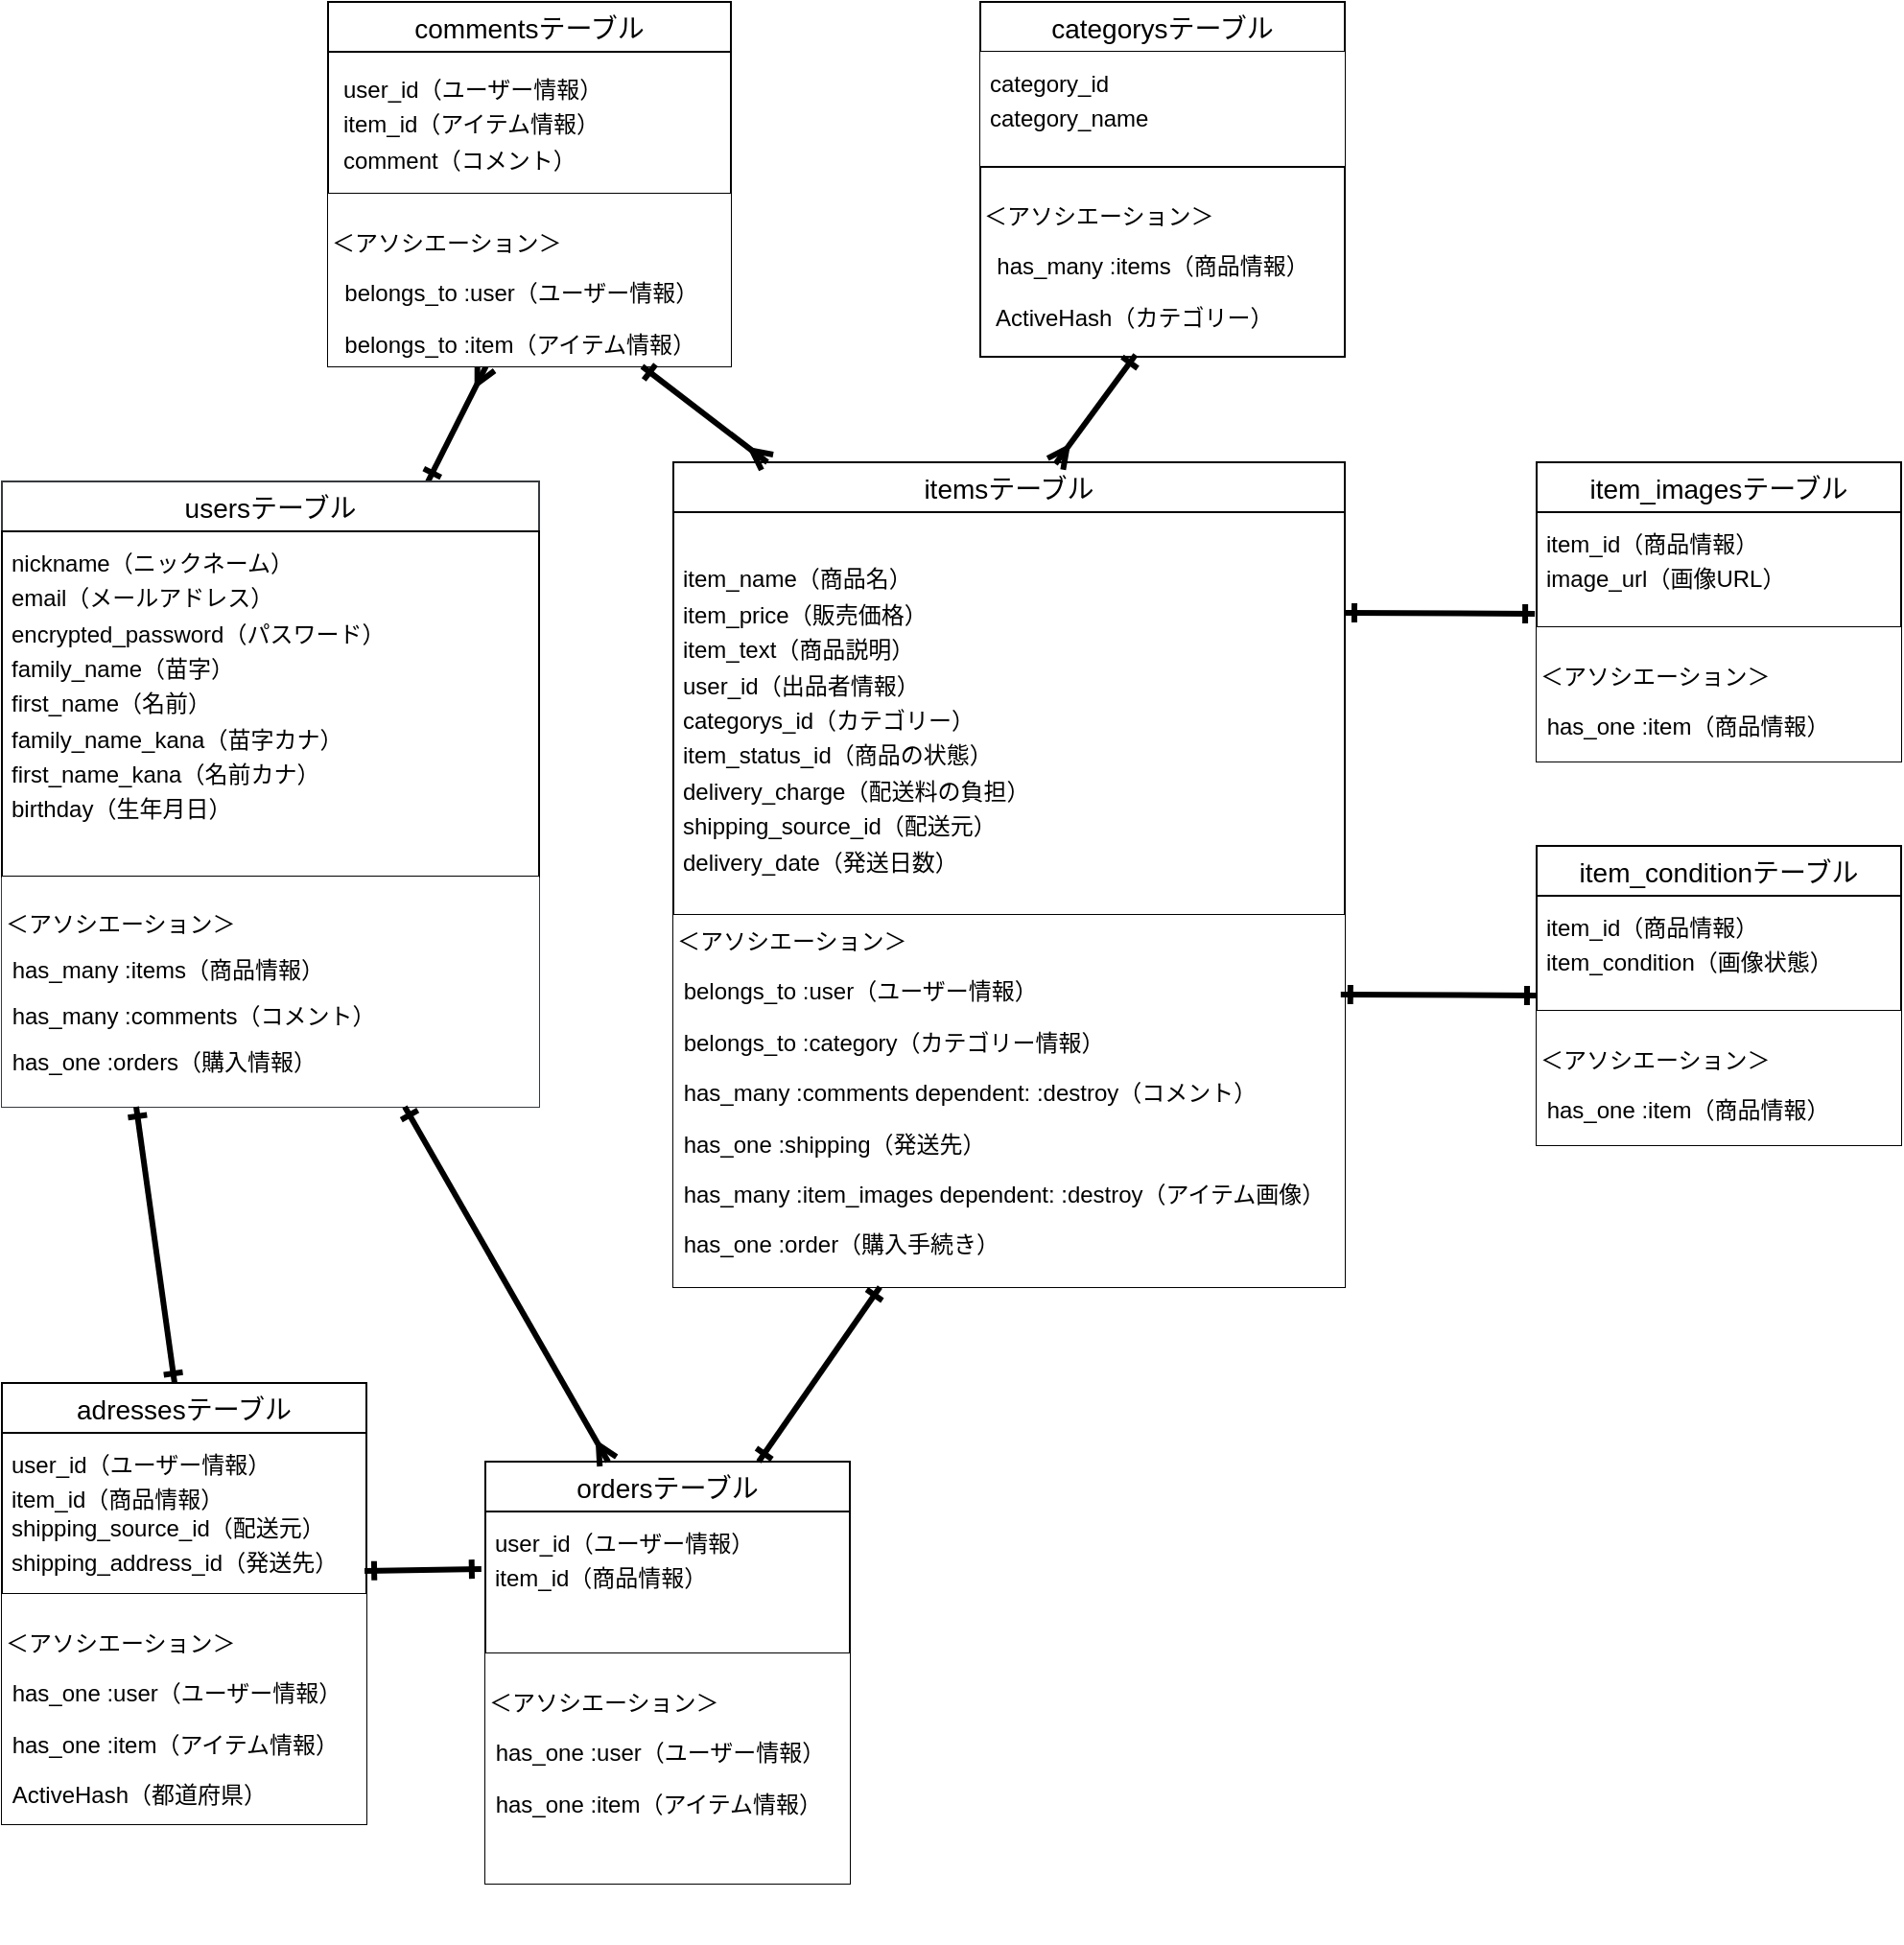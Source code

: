 <mxfile>
    <diagram id="itxwUqQJcCrAALwELdxe" name="ページ1">
        <mxGraphModel dx="1216" dy="710" grid="1" gridSize="10" guides="1" tooltips="1" connect="1" arrows="1" fold="1" page="1" pageScale="1" pageWidth="2000" pageHeight="1500" background="#ffffff" math="0" shadow="0">
            <root>
                <mxCell id="0"/>
                <mxCell id="1" parent="0"/>
                <mxCell id="47" style="edgeStyle=none;html=1;strokeWidth=3;endArrow=ERmany;endFill=0;startArrow=ERone;startFill=0;strokeColor=#000000;" parent="1" source="2" target="30" edge="1">
                    <mxGeometry relative="1" as="geometry"/>
                </mxCell>
                <mxCell id="2" value="usersテーブル" style="swimlane;fontStyle=0;childLayout=stackLayout;horizontal=1;startSize=26;horizontalStack=0;resizeParent=1;resizeParentMax=0;resizeLast=0;collapsible=1;marginBottom=0;align=center;fontSize=14;fillColor=#FFFFFF;strokeColor=#36393d;fontColor=#000000;" parent="1" vertex="1">
                    <mxGeometry x="130" y="290" width="280" height="326" as="geometry"/>
                </mxCell>
                <mxCell id="6" value="&lt;table class=&quot;simple-table&quot; id=&quot;9bd185af-1321-4c39-ab8a-a43b24b46830&quot;&gt;&lt;tbody&gt;&lt;tr id=&quot;a2c3a442-52ed-4d08-809d-d97ec05c8d3c&quot;&gt;&lt;td style=&quot;width:248.0px&quot; class=&quot;&quot; id=&quot;:SyN&quot;&gt;nickname（ニックネーム）&lt;/td&gt;&lt;/tr&gt;&lt;tr id=&quot;347a06f4-fe62-43ce-8f1f-9031ac4db5f0&quot;&gt;&lt;td style=&quot;width:248.0px&quot; class=&quot;&quot; id=&quot;:SyN&quot;&gt;email（メールアドレス）&lt;/td&gt;&lt;/tr&gt;&lt;tr id=&quot;c9671967-ed56-4b54-a96a-01b75f40e549&quot;&gt;&lt;td style=&quot;width:248.0px&quot; class=&quot;&quot; id=&quot;:SyN&quot;&gt;encrypted_password（パスワード）&lt;/td&gt;&lt;/tr&gt;&lt;tr id=&quot;ae64fb5e-827f-4219-a7c3-fcb88f4b489c&quot;&gt;&lt;td style=&quot;width:248.0px&quot; class=&quot;&quot; id=&quot;:SyN&quot;&gt;family_name（苗字）&lt;/td&gt;&lt;/tr&gt;&lt;tr id=&quot;817beb4f-c22e-435a-bb0d-8ec43aee03ff&quot;&gt;&lt;td style=&quot;width:248.0px&quot; class=&quot;&quot; id=&quot;:SyN&quot;&gt;first_name（名前）&lt;/td&gt;&lt;/tr&gt;&lt;tr id=&quot;5f4b0c21-7f36-498a-b97f-b03def7bd669&quot;&gt;&lt;td style=&quot;width:248.0px&quot; class=&quot;&quot; id=&quot;:SyN&quot;&gt;family_name_kana（苗字カナ）&lt;/td&gt;&lt;/tr&gt;&lt;tr id=&quot;3c18e8ee-b369-42ff-94bb-101354c91507&quot;&gt;&lt;td style=&quot;width:248.0px&quot; class=&quot;&quot; id=&quot;:SyN&quot;&gt;first_name_kana（名前カナ）&lt;/td&gt;&lt;/tr&gt;&lt;tr id=&quot;883e62f7-6aa8-416e-98df-8fdb998d4b7d&quot;&gt;&lt;td style=&quot;width:248.0px&quot; class=&quot;&quot; id=&quot;:SyN&quot;&gt;birthday（生年月日）&lt;br&gt;&lt;/td&gt;&lt;/tr&gt;&lt;tr id=&quot;df58a1e7-67f0-466e-8d68-42b73c981189&quot;&gt;&lt;td style=&quot;width:248.0px&quot; class=&quot;&quot; id=&quot;:SyN&quot;&gt;&lt;br&gt;&lt;/td&gt;&lt;/tr&gt;&lt;/tbody&gt;&lt;/table&gt;" style="text;html=1;align=left;verticalAlign=middle;resizable=0;points=[];autosize=1;strokeColor=#000000;fillColor=#FFFFFF;fontColor=#000000;" parent="2" vertex="1">
                    <mxGeometry y="26" width="280" height="180" as="geometry"/>
                </mxCell>
                <mxCell id="8" value="&lt;p style=&quot;line-height: 100%;&quot;&gt;＜アソシエーション＞&lt;/p&gt;&lt;p style=&quot;line-height: 100%;&quot;&gt;&lt;span style=&quot;background-color: initial;&quot;&gt;&amp;nbsp;has_many :items（商品情報）&lt;/span&gt;&lt;/p&gt;&lt;p style=&quot;line-height: 100%;&quot;&gt;&lt;span style=&quot;background-color: initial;&quot;&gt;&amp;nbsp;has_many :comments（コメント）&lt;/span&gt;&lt;/p&gt;&lt;p style=&quot;line-height: 100%;&quot;&gt;&lt;span style=&quot;background-color: initial;&quot;&gt;&amp;nbsp;has_one :orders（購入情報）&lt;/span&gt;&lt;/p&gt;&lt;ul&gt;&lt;br&gt;&lt;/ul&gt;" style="text;whiteSpace=wrap;html=1;align=left;fillColor=#FFFFFF;fontColor=#000000;" parent="2" vertex="1">
                    <mxGeometry y="206" width="280" height="120" as="geometry"/>
                </mxCell>
                <mxCell id="9" value="itemsテーブル" style="swimlane;fontStyle=0;childLayout=stackLayout;horizontal=1;startSize=26;horizontalStack=0;resizeParent=1;resizeParentMax=0;resizeLast=0;collapsible=1;marginBottom=0;align=center;fontSize=14;labelBackgroundColor=none;fillColor=#FFFFFF;strokeColor=#000000;fontColor=#000000;" parent="1" vertex="1">
                    <mxGeometry x="480" y="280" width="350" height="430" as="geometry"/>
                </mxCell>
                <mxCell id="13" value="&lt;table class=&quot;simple-table&quot; id=&quot;9a7cc304-3847-4f00-a9ed-811c806cf954&quot;&gt;&lt;tbody&gt;&lt;tr id=&quot;3b96ffc5-64da-47e9-abd5-0d5507f8c19a&quot;&gt;&lt;td class=&quot;&quot; id=&quot;vu{n&quot;&gt;&lt;br&gt;&lt;/td&gt;&lt;/tr&gt;&lt;tr id=&quot;43dcb5e8-5552-48d1-b47e-220558d236a5&quot;&gt;&lt;td class=&quot;&quot; id=&quot;vu{n&quot;&gt;item_name（商品名）&lt;br&gt;&lt;/td&gt;&lt;/tr&gt;&lt;tr id=&quot;debb0203-9aca-460e-8576-4602e0dbab65&quot;&gt;&lt;td class=&quot;&quot; id=&quot;vu{n&quot;&gt;item_price（販売価格）&lt;/td&gt;&lt;/tr&gt;&lt;tr id=&quot;758f6579-4fbc-4e43-8bb4-dc5b455c6961&quot;&gt;&lt;td class=&quot;&quot; id=&quot;vu{n&quot;&gt;item_text（商品説明）&lt;/td&gt;&lt;/tr&gt;&lt;tr id=&quot;11010e3c-c81a-4ddd-b29f-d964ffeb25b9&quot;&gt;&lt;td class=&quot;&quot; id=&quot;vu{n&quot;&gt;user_id（出品者情報）&lt;/td&gt;&lt;/tr&gt;&lt;tr id=&quot;b06888b5-f8ec-49d3-b815-4976b4145e6b&quot;&gt;&lt;td class=&quot;&quot; id=&quot;vu{n&quot;&gt;categorys_id（カテゴリー）&lt;/td&gt;&lt;/tr&gt;&lt;tr id=&quot;891c4286-ed3c-4d7b-8454-55babdb7688a&quot;&gt;&lt;td class=&quot;&quot; id=&quot;vu{n&quot;&gt;item_status_id（商品の状態）&lt;/td&gt;&lt;/tr&gt;&lt;tr id=&quot;8d8f02b4-ef6b-4844-b88c-77c38623eb8f&quot;&gt;&lt;td class=&quot;&quot; id=&quot;vu{n&quot;&gt;delivery_charge（配送料の負担）&lt;/td&gt;&lt;/tr&gt;&lt;tr id=&quot;d8748a6d-9999-439e-844c-7c4507fe39d4&quot;&gt;&lt;td class=&quot;&quot; id=&quot;vu{n&quot;&gt;shipping_source_id（配送元）&lt;/td&gt;&lt;/tr&gt;&lt;tr id=&quot;c3923b78-37af-4104-9fef-0c94515a2d20&quot;&gt;&lt;td class=&quot;&quot; id=&quot;vu{n&quot;&gt;delivery_date（発送日数）&lt;/td&gt;&lt;/tr&gt;&lt;/tbody&gt;&lt;/table&gt;" style="text;whiteSpace=wrap;html=1;fillColor=#FFFFFF;fontColor=#000000;strokeColor=#000000;" parent="9" vertex="1">
                    <mxGeometry y="26" width="350" height="210" as="geometry"/>
                </mxCell>
                <mxCell id="15" value="&lt;span style=&quot;background-color: initial;&quot;&gt;＜アソシエーション＞&lt;/span&gt;&lt;br&gt;&lt;p&gt;&lt;span style=&quot;background-color: initial;&quot;&gt;&amp;nbsp;belongs_to :user（ユーザー情報）&lt;/span&gt;&lt;/p&gt;&lt;p&gt;&lt;span style=&quot;background-color: initial;&quot;&gt;&amp;nbsp;belongs_to :category（カテゴリー情報）&lt;/span&gt;&lt;/p&gt;&lt;p&gt;&lt;span style=&quot;background-color: initial;&quot;&gt;&amp;nbsp;has_many :comments dependent: :destroy（コメント）&lt;/span&gt;&lt;/p&gt;&lt;p&gt;&lt;span style=&quot;background-color: initial;&quot;&gt;&amp;nbsp;has_one :shipping（発送先）&lt;/span&gt;&lt;/p&gt;&lt;p&gt;&lt;span style=&quot;background-color: initial;&quot;&gt;&amp;nbsp;has_many :item_images dependent: :destroy（アイテム画像）&lt;/span&gt;&lt;/p&gt;&lt;p&gt;&lt;span style=&quot;background-color: initial;&quot;&gt;&amp;nbsp;has_one :order（購入手続き）&lt;/span&gt;&lt;/p&gt;&lt;ul&gt;&lt;br&gt;&lt;/ul&gt;" style="text;whiteSpace=wrap;html=1;fillColor=#FFFFFF;fontColor=#000000;" parent="9" vertex="1">
                    <mxGeometry y="236" width="350" height="194" as="geometry"/>
                </mxCell>
                <mxCell id="16" value="item_imagesテーブル" style="swimlane;fontStyle=0;childLayout=stackLayout;horizontal=1;startSize=26;horizontalStack=0;resizeParent=1;resizeParentMax=0;resizeLast=0;collapsible=1;marginBottom=0;align=center;fontSize=14;labelBackgroundColor=none;fillColor=#FFFFFF;fontColor=#000000;strokeColor=#000000;" parent="1" vertex="1">
                    <mxGeometry x="930" y="280" width="190" height="156" as="geometry"/>
                </mxCell>
                <mxCell id="20" value="&lt;table class=&quot;simple-table&quot; id=&quot;5e59091f-57d6-42ae-86b2-1390c8dee32c&quot;&gt;&lt;tbody&gt;&lt;tr id=&quot;fffdf03d-2f06-475c-b9ae-1f4a96bb1db5&quot;&gt;&lt;td class=&quot;&quot; id=&quot;;ysn&quot;&gt;item_id（商品情報）&lt;/td&gt;&lt;/tr&gt;&lt;tr id=&quot;b6cffcd1-038b-4413-9b86-bbf222d3fbe0&quot;&gt;&lt;td class=&quot;&quot; id=&quot;;ysn&quot;&gt;image_url（画像URL）&lt;/td&gt;&lt;/tr&gt;&lt;/tbody&gt;&lt;/table&gt;" style="text;whiteSpace=wrap;html=1;fillColor=#FFFFFF;fontColor=#000000;strokeColor=#000000;" parent="16" vertex="1">
                    <mxGeometry y="26" width="190" height="60" as="geometry"/>
                </mxCell>
                <mxCell id="21" value="&lt;p&gt;＜アソシエーション＞&lt;/p&gt;&lt;p&gt;&lt;span style=&quot;background-color: initial;&quot;&gt;&amp;nbsp;has_one  :item（商品情報）&lt;/span&gt;&lt;/p&gt;&lt;ul&gt;&lt;br&gt;&lt;/ul&gt;" style="text;whiteSpace=wrap;html=1;fillColor=#FFFFFF;fontColor=#000000;strokeColor=none;" parent="16" vertex="1">
                    <mxGeometry y="86" width="190" height="70" as="geometry"/>
                </mxCell>
                <mxCell id="22" value="categorysテーブル" style="swimlane;fontStyle=0;childLayout=stackLayout;horizontal=1;startSize=26;horizontalStack=0;resizeParent=1;resizeParentMax=0;resizeLast=0;collapsible=1;marginBottom=0;align=center;fontSize=14;labelBackgroundColor=none;fillColor=#FFFFFF;fontColor=#000000;strokeColor=#000000;" parent="1" vertex="1">
                    <mxGeometry x="640" y="40" width="190" height="185" as="geometry"/>
                </mxCell>
                <mxCell id="23" value="&lt;table class=&quot;simple-table&quot; id=&quot;c509d5a9-f7ad-4049-bf6b-777b817cd967&quot;&gt;&lt;tbody&gt;&lt;tr id=&quot;bf407236-3a15-47e2-b883-bbe2dec5cac5&quot;&gt;&lt;td class=&quot;&quot; id=&quot;Rrp]&quot;&gt;category_id&lt;/td&gt;&lt;/tr&gt;&lt;tr id=&quot;3a5b6279-9048-43bb-9b7b-5dfa0f479db9&quot;&gt;&lt;td class=&quot;&quot; id=&quot;Rrp]&quot;&gt;category_name&lt;/td&gt;&lt;/tr&gt;&lt;/tbody&gt;&lt;/table&gt;" style="text;whiteSpace=wrap;html=1;fillColor=#FFFFFF;fontColor=#000000;" parent="22" vertex="1">
                    <mxGeometry y="26" width="190" height="60" as="geometry"/>
                </mxCell>
                <mxCell id="24" value="&lt;p&gt;＜アソシエーション＞&lt;/p&gt;&lt;p&gt;&lt;span style=&quot;background-color: initial;&quot;&gt;&amp;nbsp;&amp;nbsp;&lt;/span&gt;&lt;span style=&quot;background-color: initial;&quot;&gt;has_many :items（商品情報）&amp;nbsp;&lt;/span&gt;&lt;/p&gt;&lt;p&gt;&lt;span style=&quot;background-color: initial;&quot;&gt;&amp;nbsp; ActiveHash（カテゴリー）&lt;/span&gt;&lt;/p&gt;&lt;ul&gt;&lt;br&gt;&lt;/ul&gt;" style="text;whiteSpace=wrap;html=1;fillColor=#FFFFFF;fontColor=#000000;strokeColor=#000000;" parent="22" vertex="1">
                    <mxGeometry y="86" width="190" height="99" as="geometry"/>
                </mxCell>
                <mxCell id="25" value="item_conditionテーブル" style="swimlane;fontStyle=0;childLayout=stackLayout;horizontal=1;startSize=26;horizontalStack=0;resizeParent=1;resizeParentMax=0;resizeLast=0;collapsible=1;marginBottom=0;align=center;fontSize=14;labelBackgroundColor=none;fillColor=#FFFFFF;fontColor=#000000;strokeColor=#000000;" parent="1" vertex="1">
                    <mxGeometry x="930" y="480" width="190" height="156" as="geometry"/>
                </mxCell>
                <mxCell id="26" value="&lt;table class=&quot;simple-table&quot; id=&quot;5e59091f-57d6-42ae-86b2-1390c8dee32c&quot;&gt;&lt;tbody&gt;&lt;tr id=&quot;fffdf03d-2f06-475c-b9ae-1f4a96bb1db5&quot;&gt;&lt;td class=&quot;&quot; id=&quot;;ysn&quot;&gt;item_id（商品情報）&lt;/td&gt;&lt;/tr&gt;&lt;tr id=&quot;b6cffcd1-038b-4413-9b86-bbf222d3fbe0&quot;&gt;&lt;td class=&quot;&quot; id=&quot;;ysn&quot;&gt;item_condition（画像状態）&lt;/td&gt;&lt;/tr&gt;&lt;/tbody&gt;&lt;/table&gt;" style="text;whiteSpace=wrap;html=1;fillColor=#FFFFFF;fontColor=#000000;strokeColor=#000000;" parent="25" vertex="1">
                    <mxGeometry y="26" width="190" height="60" as="geometry"/>
                </mxCell>
                <mxCell id="27" value="&lt;p&gt;＜アソシエーション＞&lt;/p&gt;&lt;p&gt;&lt;span style=&quot;background-color: initial;&quot;&gt;&amp;nbsp;has_one  :item（商品情報）&lt;/span&gt;&lt;/p&gt;&lt;ul&gt;&lt;br&gt;&lt;/ul&gt;" style="text;whiteSpace=wrap;html=1;fillColor=#FFFFFF;fontColor=#000000;" parent="25" vertex="1">
                    <mxGeometry y="86" width="190" height="70" as="geometry"/>
                </mxCell>
                <mxCell id="28" value="commentsテーブル" style="swimlane;fontStyle=0;childLayout=stackLayout;horizontal=1;startSize=26;horizontalStack=0;resizeParent=1;resizeParentMax=0;resizeLast=0;collapsible=1;marginBottom=0;align=center;fontSize=14;labelBackgroundColor=none;fillColor=#FFFFFF;fontColor=#000000;strokeColor=#000000;" parent="1" vertex="1">
                    <mxGeometry x="300" y="40" width="210" height="190" as="geometry"/>
                </mxCell>
                <mxCell id="29" value="&lt;table class=&quot;simple-table&quot; id=&quot;c509d5a9-f7ad-4049-bf6b-777b817cd967&quot;&gt;&lt;tbody&gt;&lt;tr id=&quot;bf407236-3a15-47e2-b883-bbe2dec5cac5&quot;&gt;&lt;td class=&quot;&quot; id=&quot;Rrp]&quot;&gt;&lt;table class=&quot;simple-table&quot; id=&quot;ad13900e-d3d5-4ed6-9904-28c253aa5c77&quot;&gt;&lt;tbody&gt;&lt;tr id=&quot;0867d54f-12ea-450c-b671-ce803147a73a&quot;&gt;&lt;td class=&quot;&quot; id=&quot;yyKo&quot;&gt;user_id（ユーザー情報）&lt;/td&gt;&lt;/tr&gt;&lt;tr id=&quot;1a4134fa-0805-4bf7-b97c-988c83944608&quot;&gt;&lt;td class=&quot;&quot; id=&quot;yyKo&quot;&gt;item_id（アイテム情報）&lt;/td&gt;&lt;/tr&gt;&lt;tr id=&quot;e5e97692-99c2-4f89-9fce-9b92ee96914a&quot;&gt;&lt;td class=&quot;&quot; id=&quot;yyKo&quot;&gt;comment（コメント）&lt;br&gt;&lt;/td&gt;&lt;/tr&gt;&lt;/tbody&gt;&lt;/table&gt;&lt;/td&gt;&lt;/tr&gt;&lt;/tbody&gt;&lt;/table&gt;" style="text;whiteSpace=wrap;html=1;fontColor=#000000;fillColor=#FFFFFF;strokeColor=#000000;" parent="28" vertex="1">
                    <mxGeometry y="26" width="210" height="74" as="geometry"/>
                </mxCell>
                <mxCell id="30" value="&lt;p&gt;＜アソシエーション＞&lt;/p&gt;&lt;p&gt;&lt;span style=&quot;background-color: initial;&quot;&gt;&amp;nbsp;&amp;nbsp;&lt;/span&gt;belongs_to :user（ユーザー情報）&lt;span style=&quot;background-color: initial;&quot;&gt;&amp;nbsp;&lt;/span&gt;&lt;/p&gt;&lt;p&gt;&lt;span style=&quot;background-color: initial;&quot;&gt;&amp;nbsp;&amp;nbsp;&lt;/span&gt;belongs_to :item&lt;span style=&quot;background-color: initial;&quot;&gt;（&lt;/span&gt;アイテム情報&lt;span style=&quot;background-color: initial;&quot;&gt;）&lt;/span&gt;&lt;/p&gt;&lt;ul&gt;&lt;br&gt;&lt;/ul&gt;" style="text;whiteSpace=wrap;html=1;fontColor=#000000;fillColor=#FFFFFF;" parent="28" vertex="1">
                    <mxGeometry y="100" width="210" height="90" as="geometry"/>
                </mxCell>
                <mxCell id="32" value="ordersテーブル" style="swimlane;fontStyle=0;childLayout=stackLayout;horizontal=1;startSize=26;horizontalStack=0;resizeParent=1;resizeParentMax=0;resizeLast=0;collapsible=1;marginBottom=0;align=center;fontSize=14;labelBackgroundColor=none;fillColor=#FFFFFF;fontColor=#000000;strokeColor=#000000;" parent="1" vertex="1">
                    <mxGeometry x="382" y="801" width="190" height="220" as="geometry"/>
                </mxCell>
                <mxCell id="33" value="&lt;table class=&quot;simple-table&quot; id=&quot;aae80b6b-5214-410b-8553-2ab5dd075ec1&quot;&gt;&lt;tbody&gt;&lt;tr id=&quot;569cf191-d3e3-4ce4-a55a-6c4508a633c4&quot;&gt;&lt;td style=&quot;width:216.194px&quot; class=&quot;&quot; id=&quot;rI|{&quot;&gt;user_id（ユーザー情報）&lt;/td&gt;&lt;/tr&gt;&lt;tr id=&quot;abfe6f39-1a55-4f2b-89d5-2dca5d783e0a&quot;&gt;&lt;td style=&quot;width:216.194px&quot; class=&quot;&quot; id=&quot;rI|{&quot;&gt;item_id（商品情報）&lt;/td&gt;&lt;/tr&gt;&lt;tr id=&quot;126269a5-fd21-4734-b726-af98a0aaa4be&quot;&gt;&lt;td style=&quot;width:216.194px&quot; class=&quot;&quot; id=&quot;rI|{&quot;&gt;&lt;br&gt;&lt;/td&gt;&lt;/tr&gt;&lt;/tbody&gt;&lt;/table&gt;" style="text;whiteSpace=wrap;html=1;fillColor=#FFFFFF;fontColor=#000000;strokeColor=#000000;" parent="32" vertex="1">
                    <mxGeometry y="26" width="190" height="74" as="geometry"/>
                </mxCell>
                <mxCell id="42" value="&lt;p&gt;＜アソシエーション＞&lt;/p&gt;&lt;p&gt;&lt;span style=&quot;background-color: initial;&quot;&gt;&amp;nbsp;has_one :user（ユーザー情報）&lt;/span&gt;&lt;/p&gt;&lt;p&gt;&lt;span style=&quot;background-color: initial;&quot;&gt;&amp;nbsp;has_one :item（アイテム情報）&lt;/span&gt;&lt;/p&gt;&lt;p&gt;&lt;br&gt;&lt;/p&gt;&lt;ul&gt;&lt;br&gt;&lt;/ul&gt;" style="text;whiteSpace=wrap;html=1;fillColor=#FFFFFF;fontColor=#000000;" parent="32" vertex="1">
                    <mxGeometry y="100" width="190" height="120" as="geometry"/>
                </mxCell>
                <mxCell id="48" style="edgeStyle=none;html=1;strokeWidth=3;endArrow=ERmany;endFill=0;startArrow=ERone;startFill=0;strokeColor=#000000;exitX=0.75;exitY=1;exitDx=0;exitDy=0;" parent="1" edge="1" source="8">
                    <mxGeometry relative="1" as="geometry">
                        <mxPoint x="350" y="620" as="sourcePoint"/>
                        <mxPoint x="446" y="801" as="targetPoint"/>
                    </mxGeometry>
                </mxCell>
                <mxCell id="49" style="edgeStyle=none;html=1;strokeWidth=3;endArrow=ERmany;endFill=0;startArrow=ERone;startFill=0;entryX=0.14;entryY=0;entryDx=0;entryDy=0;entryPerimeter=0;strokeColor=#000000;" parent="1" source="30" target="9" edge="1">
                    <mxGeometry relative="1" as="geometry">
                        <mxPoint x="500.001" y="225" as="sourcePoint"/>
                        <mxPoint x="535.271" y="160" as="targetPoint"/>
                    </mxGeometry>
                </mxCell>
                <mxCell id="50" style="edgeStyle=none;html=1;strokeWidth=3;endArrow=ERmany;endFill=0;startArrow=ERone;startFill=0;entryX=0.569;entryY=0.002;entryDx=0;entryDy=0;entryPerimeter=0;exitX=0.426;exitY=0.99;exitDx=0;exitDy=0;exitPerimeter=0;strokeColor=#000000;" parent="1" source="24" target="9" edge="1">
                    <mxGeometry relative="1" as="geometry">
                        <mxPoint x="690.001" y="280" as="sourcePoint"/>
                        <mxPoint x="820" y="240" as="targetPoint"/>
                    </mxGeometry>
                </mxCell>
                <mxCell id="51" style="edgeStyle=none;html=1;exitX=1;exitY=0.25;exitDx=0;exitDy=0;strokeWidth=3;startArrow=ERone;startFill=0;endArrow=ERone;endFill=0;strokeColor=#000000;entryX=-0.005;entryY=0.883;entryDx=0;entryDy=0;entryPerimeter=0;" parent="1" source="13" target="20" edge="1">
                    <mxGeometry relative="1" as="geometry">
                        <mxPoint x="930" y="360" as="targetPoint"/>
                    </mxGeometry>
                </mxCell>
                <mxCell id="52" style="edgeStyle=none;html=1;exitX=1;exitY=0.25;exitDx=0;exitDy=0;entryX=0.011;entryY=0.883;entryDx=0;entryDy=0;entryPerimeter=0;strokeWidth=3;startArrow=ERone;startFill=0;endArrow=ERone;endFill=0;strokeColor=#000000;" parent="1" edge="1">
                    <mxGeometry relative="1" as="geometry">
                        <mxPoint x="827.91" y="557.5" as="sourcePoint"/>
                        <mxPoint x="930.0" y="557.98" as="targetPoint"/>
                    </mxGeometry>
                </mxCell>
                <mxCell id="54" style="edgeStyle=none;html=1;exitX=0.75;exitY=0;exitDx=0;exitDy=0;strokeWidth=3;startArrow=ERone;startFill=0;endArrow=ERone;endFill=0;strokeColor=#000000;" parent="1" source="32" target="15" edge="1">
                    <mxGeometry relative="1" as="geometry">
                        <mxPoint x="560.0" y="770" as="sourcePoint"/>
                        <mxPoint x="662.09" y="770.48" as="targetPoint"/>
                    </mxGeometry>
                </mxCell>
                <mxCell id="58" value="adressesテーブル" style="swimlane;fontStyle=0;childLayout=stackLayout;horizontal=1;startSize=26;horizontalStack=0;resizeParent=1;resizeParentMax=0;resizeLast=0;collapsible=1;marginBottom=0;align=center;fontSize=14;labelBackgroundColor=none;fillColor=#FFFFFF;fontColor=#000000;strokeColor=#000000;" vertex="1" parent="1">
                    <mxGeometry x="130" y="760" width="190" height="230" as="geometry"/>
                </mxCell>
                <mxCell id="59" value="&lt;table class=&quot;simple-table&quot; id=&quot;aae80b6b-5214-410b-8553-2ab5dd075ec1&quot;&gt;&lt;tbody&gt;&lt;tr id=&quot;569cf191-d3e3-4ce4-a55a-6c4508a633c4&quot;&gt;&lt;td style=&quot;width:216.194px&quot; class=&quot;&quot; id=&quot;rI|{&quot;&gt;user_id（ユーザー情報）&lt;/td&gt;&lt;/tr&gt;&lt;tr id=&quot;abfe6f39-1a55-4f2b-89d5-2dca5d783e0a&quot;&gt;&lt;td style=&quot;width:216.194px&quot; class=&quot;&quot; id=&quot;rI|{&quot;&gt;item_id（商品情報）&lt;br&gt;shipping_source_id（配送元）&lt;br&gt;&lt;/td&gt;&lt;/tr&gt;&lt;tr id=&quot;126269a5-fd21-4734-b726-af98a0aaa4be&quot;&gt;&lt;td style=&quot;width:216.194px&quot; class=&quot;&quot; id=&quot;rI|{&quot;&gt;shipping_address_id（発送先）&lt;/td&gt;&lt;/tr&gt;&lt;/tbody&gt;&lt;/table&gt;" style="text;whiteSpace=wrap;html=1;fillColor=#FFFFFF;fontColor=#000000;strokeColor=#000000;" vertex="1" parent="58">
                    <mxGeometry y="26" width="190" height="84" as="geometry"/>
                </mxCell>
                <mxCell id="60" value="&lt;p&gt;＜アソシエーション＞&lt;/p&gt;&lt;p&gt;&lt;span style=&quot;background-color: initial;&quot;&gt;&amp;nbsp;has_one :user（ユーザー情報）&lt;/span&gt;&lt;/p&gt;&lt;p&gt;&lt;span style=&quot;background-color: initial;&quot;&gt;&amp;nbsp;has_one :item（アイテム情報）&lt;/span&gt;&lt;/p&gt;&lt;p&gt;&lt;span style=&quot;background-color: initial;&quot;&gt;&amp;nbsp;ActiveHash（都道府県）&lt;/span&gt;&lt;/p&gt;&lt;ul&gt;&lt;br&gt;&lt;/ul&gt;" style="text;whiteSpace=wrap;html=1;fillColor=#FFFFFF;fontColor=#000000;" vertex="1" parent="58">
                    <mxGeometry y="110" width="190" height="120" as="geometry"/>
                </mxCell>
                <mxCell id="61" style="edgeStyle=none;html=1;exitX=0.75;exitY=0;exitDx=0;exitDy=0;strokeWidth=3;startArrow=ERone;startFill=0;endArrow=ERone;endFill=0;strokeColor=#000000;entryX=0.25;entryY=1;entryDx=0;entryDy=0;" edge="1" parent="1" target="8">
                    <mxGeometry relative="1" as="geometry">
                        <mxPoint x="220" y="760" as="sourcePoint"/>
                        <mxPoint x="283.168" y="669" as="targetPoint"/>
                    </mxGeometry>
                </mxCell>
                <mxCell id="62" style="edgeStyle=none;html=1;exitX=0.995;exitY=0.857;exitDx=0;exitDy=0;strokeWidth=3;startArrow=ERone;startFill=0;endArrow=ERone;endFill=0;strokeColor=#000000;entryX=-0.011;entryY=0.405;entryDx=0;entryDy=0;entryPerimeter=0;exitPerimeter=0;" edge="1" parent="1" source="59" target="33">
                    <mxGeometry relative="1" as="geometry">
                        <mxPoint x="320" y="861" as="sourcePoint"/>
                        <mxPoint x="383.168" y="770" as="targetPoint"/>
                    </mxGeometry>
                </mxCell>
            </root>
        </mxGraphModel>
    </diagram>
</mxfile>